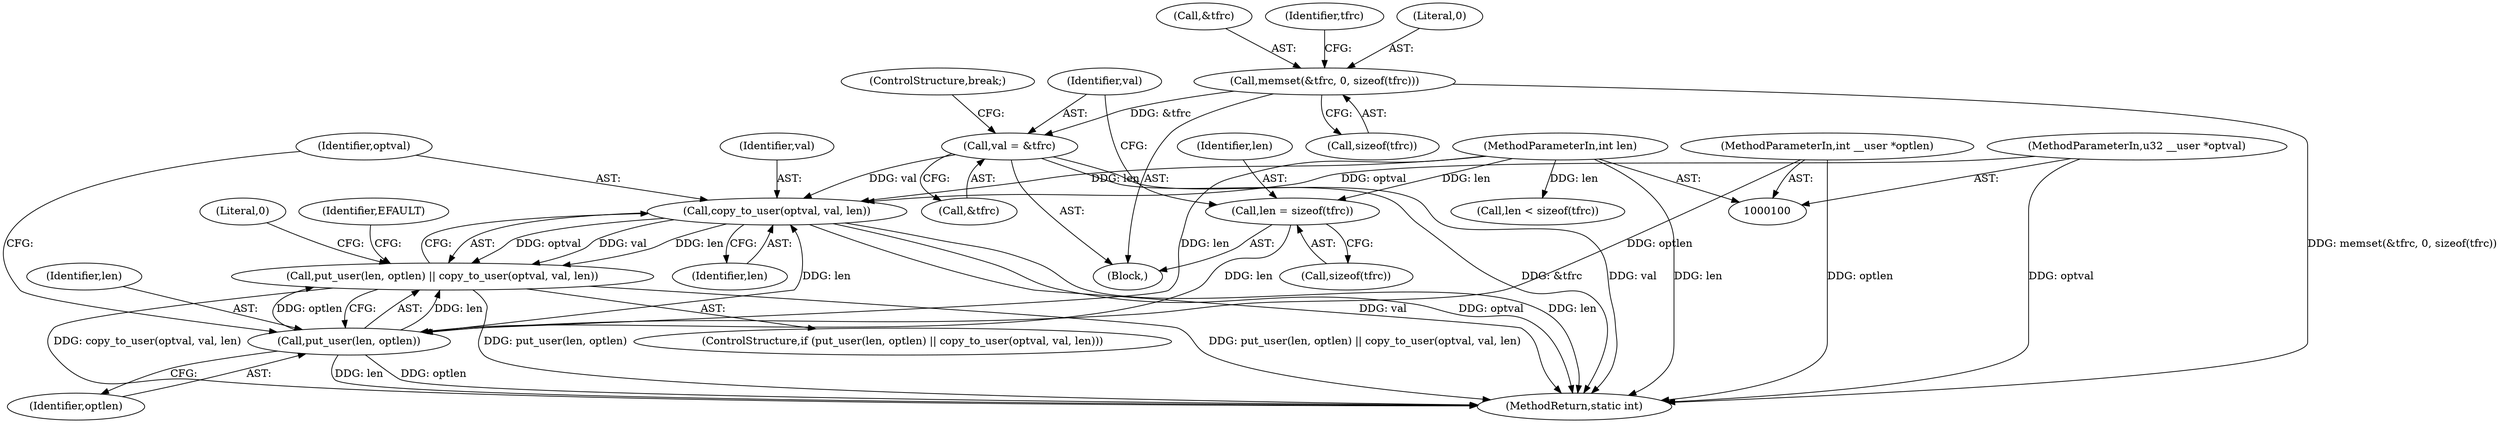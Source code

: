 digraph "0_linux_7b07f8eb75aa3097cdfd4f6eac3da49db787381d@API" {
"1000199" [label="(Call,copy_to_user(optval, val, len))"];
"1000104" [label="(MethodParameterIn,u32 __user *optval)"];
"1000185" [label="(Call,val = &tfrc)"];
"1000126" [label="(Call,memset(&tfrc, 0, sizeof(tfrc)))"];
"1000196" [label="(Call,put_user(len, optlen))"];
"1000181" [label="(Call,len = sizeof(tfrc))"];
"1000103" [label="(MethodParameterIn,int len)"];
"1000105" [label="(MethodParameterIn,int __user *optlen)"];
"1000195" [label="(Call,put_user(len, optlen) || copy_to_user(optval, val, len))"];
"1000187" [label="(Call,&tfrc)"];
"1000208" [label="(MethodReturn,static int)"];
"1000181" [label="(Call,len = sizeof(tfrc))"];
"1000130" [label="(Call,sizeof(tfrc))"];
"1000202" [label="(Identifier,len)"];
"1000127" [label="(Call,&tfrc)"];
"1000105" [label="(MethodParameterIn,int __user *optlen)"];
"1000126" [label="(Call,memset(&tfrc, 0, sizeof(tfrc)))"];
"1000189" [label="(ControlStructure,break;)"];
"1000201" [label="(Identifier,val)"];
"1000182" [label="(Identifier,len)"];
"1000196" [label="(Call,put_user(len, optlen))"];
"1000183" [label="(Call,sizeof(tfrc))"];
"1000207" [label="(Literal,0)"];
"1000200" [label="(Identifier,optval)"];
"1000194" [label="(ControlStructure,if (put_user(len, optlen) || copy_to_user(optval, val, len)))"];
"1000205" [label="(Identifier,EFAULT)"];
"1000199" [label="(Call,copy_to_user(optval, val, len))"];
"1000119" [label="(Call,len < sizeof(tfrc))"];
"1000195" [label="(Call,put_user(len, optlen) || copy_to_user(optval, val, len))"];
"1000103" [label="(MethodParameterIn,int len)"];
"1000116" [label="(Block,)"];
"1000186" [label="(Identifier,val)"];
"1000104" [label="(MethodParameterIn,u32 __user *optval)"];
"1000185" [label="(Call,val = &tfrc)"];
"1000134" [label="(Identifier,tfrc)"];
"1000198" [label="(Identifier,optlen)"];
"1000197" [label="(Identifier,len)"];
"1000129" [label="(Literal,0)"];
"1000199" -> "1000195"  [label="AST: "];
"1000199" -> "1000202"  [label="CFG: "];
"1000200" -> "1000199"  [label="AST: "];
"1000201" -> "1000199"  [label="AST: "];
"1000202" -> "1000199"  [label="AST: "];
"1000195" -> "1000199"  [label="CFG: "];
"1000199" -> "1000208"  [label="DDG: val"];
"1000199" -> "1000208"  [label="DDG: optval"];
"1000199" -> "1000208"  [label="DDG: len"];
"1000199" -> "1000195"  [label="DDG: optval"];
"1000199" -> "1000195"  [label="DDG: val"];
"1000199" -> "1000195"  [label="DDG: len"];
"1000104" -> "1000199"  [label="DDG: optval"];
"1000185" -> "1000199"  [label="DDG: val"];
"1000196" -> "1000199"  [label="DDG: len"];
"1000103" -> "1000199"  [label="DDG: len"];
"1000104" -> "1000100"  [label="AST: "];
"1000104" -> "1000208"  [label="DDG: optval"];
"1000185" -> "1000116"  [label="AST: "];
"1000185" -> "1000187"  [label="CFG: "];
"1000186" -> "1000185"  [label="AST: "];
"1000187" -> "1000185"  [label="AST: "];
"1000189" -> "1000185"  [label="CFG: "];
"1000185" -> "1000208"  [label="DDG: &tfrc"];
"1000185" -> "1000208"  [label="DDG: val"];
"1000126" -> "1000185"  [label="DDG: &tfrc"];
"1000126" -> "1000116"  [label="AST: "];
"1000126" -> "1000130"  [label="CFG: "];
"1000127" -> "1000126"  [label="AST: "];
"1000129" -> "1000126"  [label="AST: "];
"1000130" -> "1000126"  [label="AST: "];
"1000134" -> "1000126"  [label="CFG: "];
"1000126" -> "1000208"  [label="DDG: memset(&tfrc, 0, sizeof(tfrc))"];
"1000196" -> "1000195"  [label="AST: "];
"1000196" -> "1000198"  [label="CFG: "];
"1000197" -> "1000196"  [label="AST: "];
"1000198" -> "1000196"  [label="AST: "];
"1000200" -> "1000196"  [label="CFG: "];
"1000195" -> "1000196"  [label="CFG: "];
"1000196" -> "1000208"  [label="DDG: len"];
"1000196" -> "1000208"  [label="DDG: optlen"];
"1000196" -> "1000195"  [label="DDG: len"];
"1000196" -> "1000195"  [label="DDG: optlen"];
"1000181" -> "1000196"  [label="DDG: len"];
"1000103" -> "1000196"  [label="DDG: len"];
"1000105" -> "1000196"  [label="DDG: optlen"];
"1000181" -> "1000116"  [label="AST: "];
"1000181" -> "1000183"  [label="CFG: "];
"1000182" -> "1000181"  [label="AST: "];
"1000183" -> "1000181"  [label="AST: "];
"1000186" -> "1000181"  [label="CFG: "];
"1000103" -> "1000181"  [label="DDG: len"];
"1000103" -> "1000100"  [label="AST: "];
"1000103" -> "1000208"  [label="DDG: len"];
"1000103" -> "1000119"  [label="DDG: len"];
"1000105" -> "1000100"  [label="AST: "];
"1000105" -> "1000208"  [label="DDG: optlen"];
"1000195" -> "1000194"  [label="AST: "];
"1000205" -> "1000195"  [label="CFG: "];
"1000207" -> "1000195"  [label="CFG: "];
"1000195" -> "1000208"  [label="DDG: put_user(len, optlen) || copy_to_user(optval, val, len)"];
"1000195" -> "1000208"  [label="DDG: copy_to_user(optval, val, len)"];
"1000195" -> "1000208"  [label="DDG: put_user(len, optlen)"];
}
